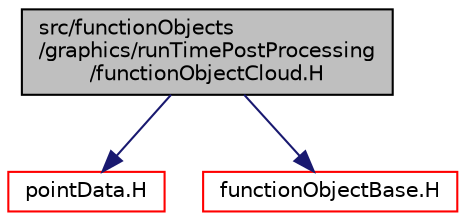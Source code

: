 digraph "src/functionObjects/graphics/runTimePostProcessing/functionObjectCloud.H"
{
  bgcolor="transparent";
  edge [fontname="Helvetica",fontsize="10",labelfontname="Helvetica",labelfontsize="10"];
  node [fontname="Helvetica",fontsize="10",shape=record];
  Node1 [label="src/functionObjects\l/graphics/runTimePostProcessing\l/functionObjectCloud.H",height=0.2,width=0.4,color="black", fillcolor="grey75", style="filled" fontcolor="black"];
  Node1 -> Node2 [color="midnightblue",fontsize="10",style="solid",fontname="Helvetica"];
  Node2 [label="pointData.H",height=0.2,width=0.4,color="red",URL="$pointData_8H.html"];
  Node1 -> Node3 [color="midnightblue",fontsize="10",style="solid",fontname="Helvetica"];
  Node3 [label="functionObjectBase.H",height=0.2,width=0.4,color="red",URL="$functionObjectBase_8H.html"];
}
